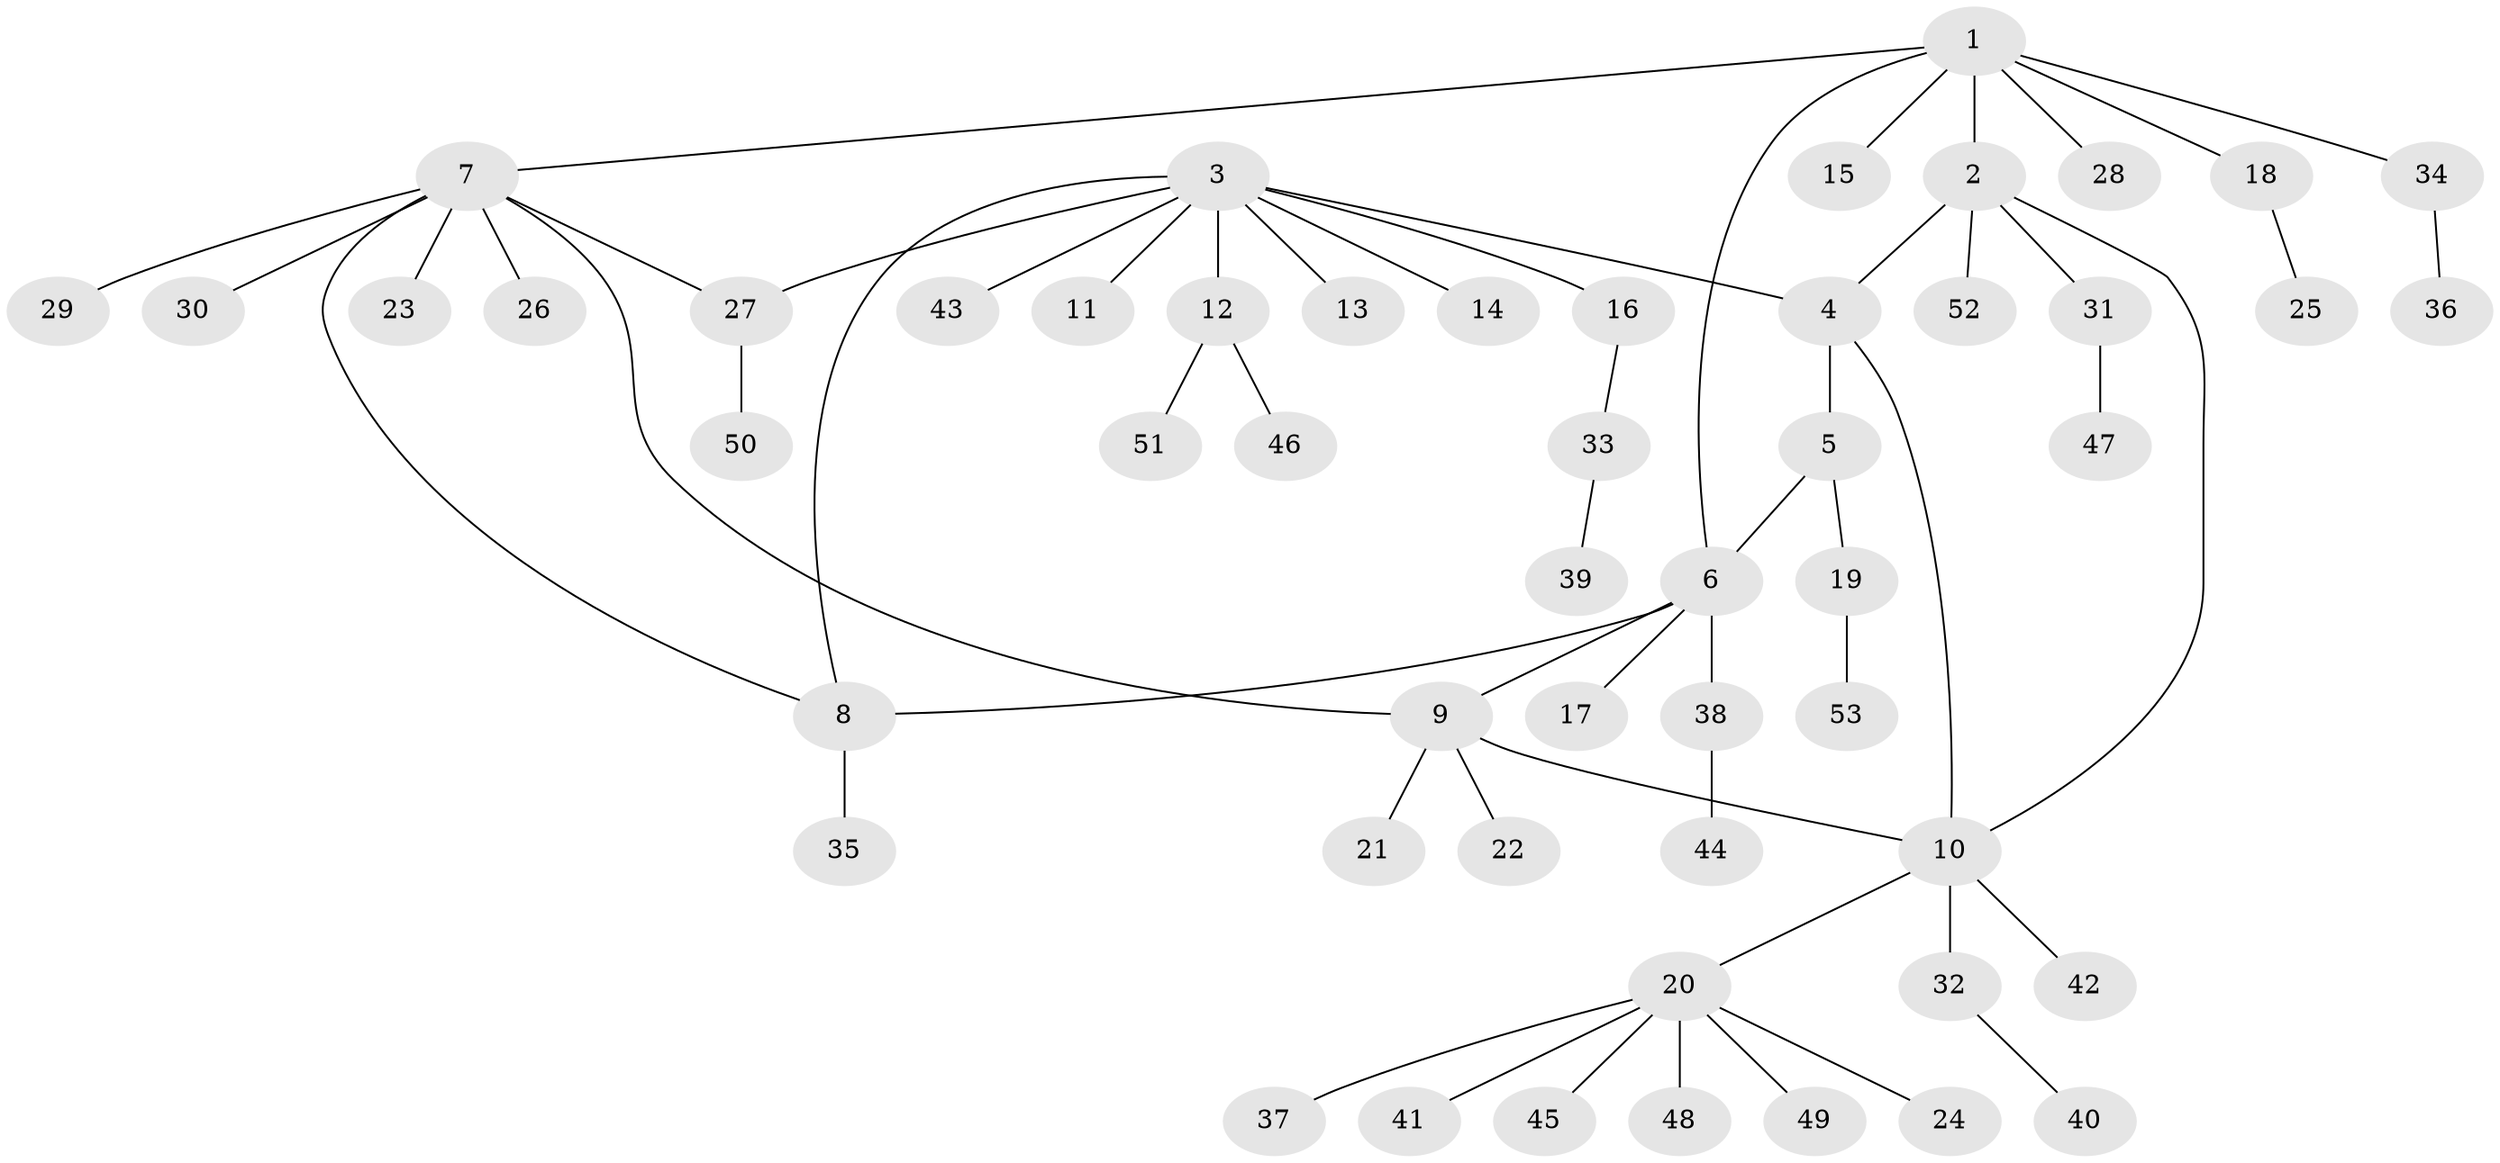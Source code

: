 // Generated by graph-tools (version 1.1) at 2025/15/03/09/25 04:15:59]
// undirected, 53 vertices, 59 edges
graph export_dot {
graph [start="1"]
  node [color=gray90,style=filled];
  1;
  2;
  3;
  4;
  5;
  6;
  7;
  8;
  9;
  10;
  11;
  12;
  13;
  14;
  15;
  16;
  17;
  18;
  19;
  20;
  21;
  22;
  23;
  24;
  25;
  26;
  27;
  28;
  29;
  30;
  31;
  32;
  33;
  34;
  35;
  36;
  37;
  38;
  39;
  40;
  41;
  42;
  43;
  44;
  45;
  46;
  47;
  48;
  49;
  50;
  51;
  52;
  53;
  1 -- 2;
  1 -- 6;
  1 -- 7;
  1 -- 15;
  1 -- 18;
  1 -- 28;
  1 -- 34;
  2 -- 4;
  2 -- 10;
  2 -- 31;
  2 -- 52;
  3 -- 4;
  3 -- 8;
  3 -- 11;
  3 -- 12;
  3 -- 13;
  3 -- 14;
  3 -- 16;
  3 -- 27;
  3 -- 43;
  4 -- 5;
  4 -- 10;
  5 -- 6;
  5 -- 19;
  6 -- 8;
  6 -- 9;
  6 -- 17;
  6 -- 38;
  7 -- 8;
  7 -- 9;
  7 -- 23;
  7 -- 26;
  7 -- 27;
  7 -- 29;
  7 -- 30;
  8 -- 35;
  9 -- 10;
  9 -- 21;
  9 -- 22;
  10 -- 20;
  10 -- 32;
  10 -- 42;
  12 -- 46;
  12 -- 51;
  16 -- 33;
  18 -- 25;
  19 -- 53;
  20 -- 24;
  20 -- 37;
  20 -- 41;
  20 -- 45;
  20 -- 48;
  20 -- 49;
  27 -- 50;
  31 -- 47;
  32 -- 40;
  33 -- 39;
  34 -- 36;
  38 -- 44;
}
